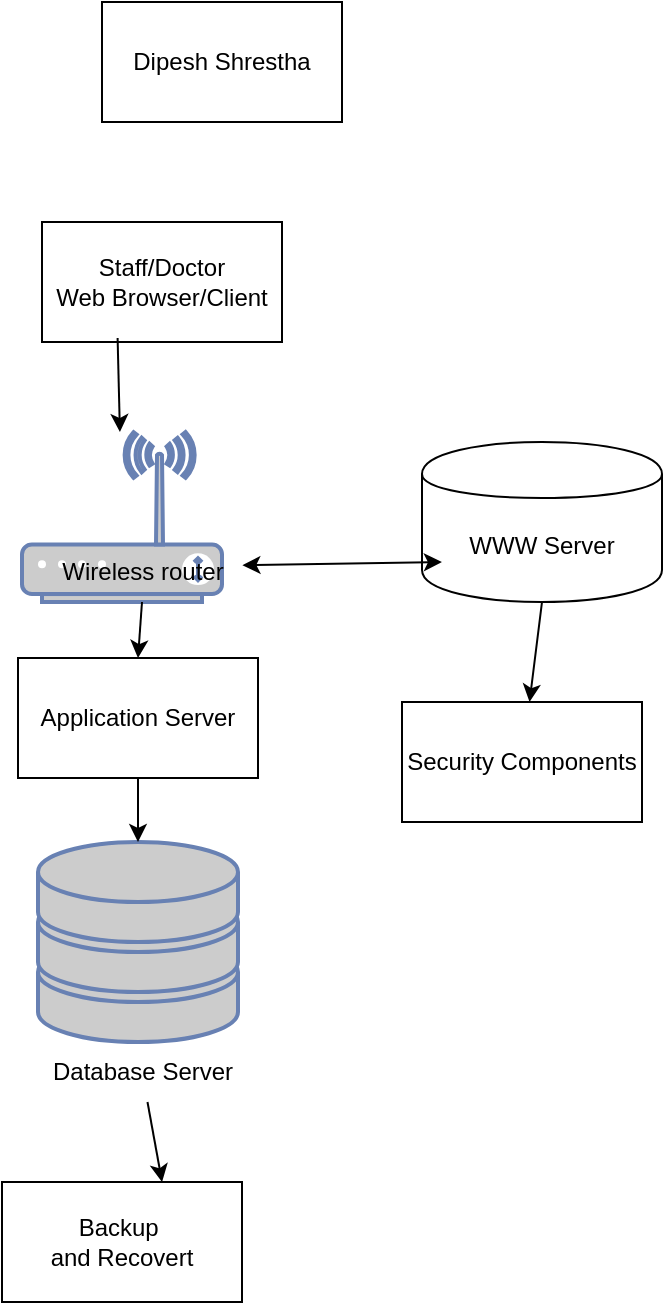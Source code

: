 <mxfile version="24.7.5" pages="2">
  <diagram name="Page-1" id="SSecrFW4ZEcKxnthenai">
    <mxGraphModel dx="1985" dy="955" grid="1" gridSize="10" guides="1" tooltips="1" connect="1" arrows="1" fold="1" page="1" pageScale="1" pageWidth="850" pageHeight="1100" math="0" shadow="0">
      <root>
        <mxCell id="0" />
        <mxCell id="1" parent="0" />
        <mxCell id="wRY4YbZv-F9tHFsJOx9e-1" value="Staff/Doctor&lt;div&gt;Web Browser/Client&lt;/div&gt;" style="rounded=0;whiteSpace=wrap;html=1;" vertex="1" parent="1">
          <mxGeometry x="290" y="170" width="120" height="60" as="geometry" />
        </mxCell>
        <mxCell id="wRY4YbZv-F9tHFsJOx9e-2" value="" style="fontColor=#0066CC;verticalAlign=top;verticalLabelPosition=bottom;labelPosition=center;align=center;html=1;outlineConnect=0;fillColor=#CCCCCC;strokeColor=#6881B3;gradientColor=none;gradientDirection=north;strokeWidth=2;shape=mxgraph.networks.storage;" vertex="1" parent="1">
          <mxGeometry x="288" y="480" width="100" height="100" as="geometry" />
        </mxCell>
        <mxCell id="wRY4YbZv-F9tHFsJOx9e-3" value="" style="fontColor=#0066CC;verticalAlign=top;verticalLabelPosition=bottom;labelPosition=center;align=center;html=1;outlineConnect=0;fillColor=#CCCCCC;strokeColor=#6881B3;gradientColor=none;gradientDirection=north;strokeWidth=2;shape=mxgraph.networks.wireless_modem;" vertex="1" parent="1">
          <mxGeometry x="280" y="275" width="100" height="85" as="geometry" />
        </mxCell>
        <mxCell id="wRY4YbZv-F9tHFsJOx9e-4" value="WWW Server" style="shape=cylinder;whiteSpace=wrap;html=1;boundedLbl=1;backgroundOutline=1;" vertex="1" parent="1">
          <mxGeometry x="480" y="280" width="120" height="80" as="geometry" />
        </mxCell>
        <mxCell id="wRY4YbZv-F9tHFsJOx9e-5" value="Application Server" style="rounded=0;whiteSpace=wrap;html=1;" vertex="1" parent="1">
          <mxGeometry x="278" y="388" width="120" height="60" as="geometry" />
        </mxCell>
        <mxCell id="wRY4YbZv-F9tHFsJOx9e-6" value="Backup&amp;nbsp;&lt;div&gt;and Recovert&lt;/div&gt;" style="rounded=0;whiteSpace=wrap;html=1;" vertex="1" parent="1">
          <mxGeometry x="270" y="650" width="120" height="60" as="geometry" />
        </mxCell>
        <mxCell id="wRY4YbZv-F9tHFsJOx9e-7" value="Database Server" style="text;html=1;align=center;verticalAlign=middle;resizable=0;points=[];autosize=1;strokeColor=none;fillColor=none;" vertex="1" parent="1">
          <mxGeometry x="285" y="580" width="110" height="30" as="geometry" />
        </mxCell>
        <mxCell id="wRY4YbZv-F9tHFsJOx9e-8" value="Wireless router" style="text;html=1;align=center;verticalAlign=middle;resizable=0;points=[];autosize=1;strokeColor=none;fillColor=none;" vertex="1" parent="1">
          <mxGeometry x="290" y="330" width="100" height="30" as="geometry" />
        </mxCell>
        <mxCell id="wRY4YbZv-F9tHFsJOx9e-9" value="Security Components" style="rounded=0;whiteSpace=wrap;html=1;" vertex="1" parent="1">
          <mxGeometry x="470" y="410" width="120" height="60" as="geometry" />
        </mxCell>
        <mxCell id="wRY4YbZv-F9tHFsJOx9e-10" value="" style="endArrow=classic;html=1;rounded=0;exitX=0.315;exitY=0.967;exitDx=0;exitDy=0;exitPerimeter=0;" edge="1" parent="1" source="wRY4YbZv-F9tHFsJOx9e-1" target="wRY4YbZv-F9tHFsJOx9e-3">
          <mxGeometry width="50" height="50" relative="1" as="geometry">
            <mxPoint x="350" y="490" as="sourcePoint" />
            <mxPoint x="400" y="440" as="targetPoint" />
          </mxGeometry>
        </mxCell>
        <mxCell id="wRY4YbZv-F9tHFsJOx9e-11" value="" style="endArrow=classic;html=1;rounded=0;entryX=0.5;entryY=0;entryDx=0;entryDy=0;" edge="1" parent="1" target="wRY4YbZv-F9tHFsJOx9e-5">
          <mxGeometry width="50" height="50" relative="1" as="geometry">
            <mxPoint x="340" y="360" as="sourcePoint" />
            <mxPoint x="339" y="285" as="targetPoint" />
          </mxGeometry>
        </mxCell>
        <mxCell id="wRY4YbZv-F9tHFsJOx9e-12" value="" style="endArrow=classic;html=1;rounded=0;exitX=0.5;exitY=1;exitDx=0;exitDy=0;" edge="1" parent="1" source="wRY4YbZv-F9tHFsJOx9e-5" target="wRY4YbZv-F9tHFsJOx9e-2">
          <mxGeometry width="50" height="50" relative="1" as="geometry">
            <mxPoint x="350" y="370" as="sourcePoint" />
            <mxPoint x="348" y="398" as="targetPoint" />
          </mxGeometry>
        </mxCell>
        <mxCell id="wRY4YbZv-F9tHFsJOx9e-13" value="" style="endArrow=classic;html=1;rounded=0;entryX=0.667;entryY=0;entryDx=0;entryDy=0;entryPerimeter=0;" edge="1" parent="1" source="wRY4YbZv-F9tHFsJOx9e-7" target="wRY4YbZv-F9tHFsJOx9e-6">
          <mxGeometry width="50" height="50" relative="1" as="geometry">
            <mxPoint x="348" y="458" as="sourcePoint" />
            <mxPoint x="348" y="490" as="targetPoint" />
          </mxGeometry>
        </mxCell>
        <mxCell id="wRY4YbZv-F9tHFsJOx9e-14" value="" style="endArrow=classic;startArrow=classic;html=1;rounded=0;exitX=1.002;exitY=0.387;exitDx=0;exitDy=0;exitPerimeter=0;entryX=0.083;entryY=0.75;entryDx=0;entryDy=0;entryPerimeter=0;" edge="1" parent="1" source="wRY4YbZv-F9tHFsJOx9e-8" target="wRY4YbZv-F9tHFsJOx9e-4">
          <mxGeometry width="50" height="50" relative="1" as="geometry">
            <mxPoint x="350" y="490" as="sourcePoint" />
            <mxPoint x="400" y="440" as="targetPoint" />
          </mxGeometry>
        </mxCell>
        <mxCell id="wRY4YbZv-F9tHFsJOx9e-15" value="" style="endArrow=classic;html=1;rounded=0;exitX=0.5;exitY=1;exitDx=0;exitDy=0;" edge="1" parent="1" source="wRY4YbZv-F9tHFsJOx9e-4" target="wRY4YbZv-F9tHFsJOx9e-9">
          <mxGeometry width="50" height="50" relative="1" as="geometry">
            <mxPoint x="353" y="620" as="sourcePoint" />
            <mxPoint x="360" y="660" as="targetPoint" />
          </mxGeometry>
        </mxCell>
        <mxCell id="wRY4YbZv-F9tHFsJOx9e-16" value="Dipesh Shrestha" style="whiteSpace=wrap;html=1;" vertex="1" parent="1">
          <mxGeometry x="320" y="60" width="120" height="60" as="geometry" />
        </mxCell>
      </root>
    </mxGraphModel>
  </diagram>
  <diagram id="QfXjtxWgqSWKgnI9FnFO" name="Page-2">
    <mxGraphModel dx="1358" dy="654" grid="1" gridSize="10" guides="1" tooltips="1" connect="1" arrows="1" fold="1" page="1" pageScale="1" pageWidth="850" pageHeight="1100" math="0" shadow="0">
      <root>
        <mxCell id="0" />
        <mxCell id="1" parent="0" />
        <mxCell id="H1dNTUdtLqShPYR0v1GF-19" value="" style="group" vertex="1" connectable="0" parent="1">
          <mxGeometry x="246" y="90" width="120" height="90" as="geometry" />
        </mxCell>
        <mxCell id="H1dNTUdtLqShPYR0v1GF-1" value="&lt;div&gt;&lt;br&gt;&lt;/div&gt;&lt;div&gt;&lt;br&gt;&lt;/div&gt;Mobile Application&lt;br&gt;(Android/iOS)" style="rounded=0;whiteSpace=wrap;html=1;" vertex="1" parent="H1dNTUdtLqShPYR0v1GF-19">
          <mxGeometry width="120" height="70" as="geometry" />
        </mxCell>
        <mxCell id="H1dNTUdtLqShPYR0v1GF-18" value="" style="endArrow=none;html=1;rounded=0;exitX=0;exitY=0.5;exitDx=0;exitDy=0;entryX=1;entryY=0.5;entryDx=0;entryDy=0;" edge="1" parent="H1dNTUdtLqShPYR0v1GF-19">
          <mxGeometry width="50" height="50" relative="1" as="geometry">
            <mxPoint y="27" as="sourcePoint" />
            <mxPoint x="120" y="27" as="targetPoint" />
          </mxGeometry>
        </mxCell>
        <mxCell id="H1dNTUdtLqShPYR0v1GF-20" value="User Interface" style="text;html=1;align=center;verticalAlign=middle;whiteSpace=wrap;rounded=0;" vertex="1" parent="H1dNTUdtLqShPYR0v1GF-19">
          <mxGeometry x="19" y="3.27" width="85" height="24.55" as="geometry" />
        </mxCell>
        <mxCell id="H1dNTUdtLqShPYR0v1GF-21" value="" style="group" vertex="1" connectable="0" parent="1">
          <mxGeometry x="401" y="100" width="120" height="70" as="geometry" />
        </mxCell>
        <mxCell id="H1dNTUdtLqShPYR0v1GF-22" value="&lt;div&gt;&lt;br&gt;&lt;/div&gt;&lt;div&gt;&lt;br&gt;&lt;/div&gt;(Desktop Access)&lt;div&gt;&lt;/div&gt;" style="rounded=0;whiteSpace=wrap;html=1;" vertex="1" parent="H1dNTUdtLqShPYR0v1GF-21">
          <mxGeometry width="120" height="60" as="geometry" />
        </mxCell>
        <mxCell id="H1dNTUdtLqShPYR0v1GF-23" value="" style="endArrow=none;html=1;rounded=0;exitX=0;exitY=0.5;exitDx=0;exitDy=0;entryX=1;entryY=0.5;entryDx=0;entryDy=0;" edge="1" parent="H1dNTUdtLqShPYR0v1GF-21">
          <mxGeometry width="50" height="50" relative="1" as="geometry">
            <mxPoint y="21" as="sourcePoint" />
            <mxPoint x="120" y="21" as="targetPoint" />
          </mxGeometry>
        </mxCell>
        <mxCell id="H1dNTUdtLqShPYR0v1GF-24" value="Web Portal" style="text;html=1;align=center;verticalAlign=middle;whiteSpace=wrap;rounded=0;" vertex="1" parent="H1dNTUdtLqShPYR0v1GF-21">
          <mxGeometry x="19" y="2.543" width="85" height="19.094" as="geometry" />
        </mxCell>
        <mxCell id="H1dNTUdtLqShPYR0v1GF-25" value="" style="group" vertex="1" connectable="0" parent="1">
          <mxGeometry x="321" y="188" width="130" height="90" as="geometry" />
        </mxCell>
        <mxCell id="H1dNTUdtLqShPYR0v1GF-26" value="&lt;div&gt;&lt;br&gt;&lt;/div&gt;&amp;nbsp;&lt;div&gt;Business Logic&lt;br&gt;API Gateway&lt;div&gt;&lt;/div&gt;&lt;/div&gt;" style="rounded=0;whiteSpace=wrap;html=1;" vertex="1" parent="H1dNTUdtLqShPYR0v1GF-25">
          <mxGeometry width="120" height="70" as="geometry" />
        </mxCell>
        <mxCell id="H1dNTUdtLqShPYR0v1GF-27" value="" style="endArrow=none;html=1;rounded=0;exitX=0;exitY=0.5;exitDx=0;exitDy=0;entryX=1;entryY=0.5;entryDx=0;entryDy=0;" edge="1" parent="H1dNTUdtLqShPYR0v1GF-25">
          <mxGeometry width="50" height="50" relative="1" as="geometry">
            <mxPoint y="27" as="sourcePoint" />
            <mxPoint x="120" y="27" as="targetPoint" />
          </mxGeometry>
        </mxCell>
        <mxCell id="H1dNTUdtLqShPYR0v1GF-28" value="Application Layer" style="text;html=1;align=center;verticalAlign=middle;whiteSpace=wrap;rounded=0;" vertex="1" parent="H1dNTUdtLqShPYR0v1GF-25">
          <mxGeometry x="7" y="3.27" width="111" height="24.55" as="geometry" />
        </mxCell>
        <mxCell id="H1dNTUdtLqShPYR0v1GF-29" value="" style="group" vertex="1" connectable="0" parent="1">
          <mxGeometry x="321" y="292" width="130" height="160" as="geometry" />
        </mxCell>
        <mxCell id="H1dNTUdtLqShPYR0v1GF-30" value="&lt;div&gt;&lt;br&gt;&lt;/div&gt;&lt;div&gt;&lt;br&gt;&lt;/div&gt;Payment Procesing&lt;div&gt;&lt;/div&gt;&lt;div&gt;&lt;/div&gt;&lt;div&gt;Notification Services&lt;br&gt;Database Management&lt;/div&gt;&lt;div&gt;Data Analyrics&lt;/div&gt;" style="rounded=0;whiteSpace=wrap;html=1;" vertex="1" parent="H1dNTUdtLqShPYR0v1GF-29">
          <mxGeometry width="120" height="110" as="geometry" />
        </mxCell>
        <mxCell id="H1dNTUdtLqShPYR0v1GF-31" value="" style="endArrow=none;html=1;rounded=0;exitX=0;exitY=0.5;exitDx=0;exitDy=0;entryX=1;entryY=0.5;entryDx=0;entryDy=0;" edge="1" parent="H1dNTUdtLqShPYR0v1GF-29">
          <mxGeometry width="50" height="50" relative="1" as="geometry">
            <mxPoint y="27" as="sourcePoint" />
            <mxPoint x="120" y="27" as="targetPoint" />
          </mxGeometry>
        </mxCell>
        <mxCell id="H1dNTUdtLqShPYR0v1GF-32" value="Service Layer" style="text;html=1;align=center;verticalAlign=middle;whiteSpace=wrap;rounded=0;" vertex="1" parent="H1dNTUdtLqShPYR0v1GF-29">
          <mxGeometry x="7" y="3.27" width="111" height="24.55" as="geometry" />
        </mxCell>
        <mxCell id="H1dNTUdtLqShPYR0v1GF-34" value="" style="group" vertex="1" connectable="0" parent="1">
          <mxGeometry x="511" y="302" width="110" height="130" as="geometry" />
        </mxCell>
        <mxCell id="H1dNTUdtLqShPYR0v1GF-2" value="" style="fontColor=#0066CC;verticalAlign=top;verticalLabelPosition=bottom;labelPosition=center;align=center;html=1;outlineConnect=0;fillColor=#CCCCCC;strokeColor=#6881B3;gradientColor=none;gradientDirection=north;strokeWidth=2;shape=mxgraph.networks.storage;" vertex="1" parent="H1dNTUdtLqShPYR0v1GF-34">
          <mxGeometry x="3" width="100" height="100" as="geometry" />
        </mxCell>
        <mxCell id="H1dNTUdtLqShPYR0v1GF-7" value="Database Server" style="text;html=1;align=center;verticalAlign=middle;resizable=0;points=[];autosize=1;strokeColor=none;fillColor=none;" vertex="1" parent="H1dNTUdtLqShPYR0v1GF-34">
          <mxGeometry y="100" width="110" height="30" as="geometry" />
        </mxCell>
        <mxCell id="H1dNTUdtLqShPYR0v1GF-35" value="" style="group" vertex="1" connectable="0" parent="1">
          <mxGeometry x="321" y="421" width="130" height="180" as="geometry" />
        </mxCell>
        <mxCell id="H1dNTUdtLqShPYR0v1GF-36" value="Integration Layer" style="rounded=0;whiteSpace=wrap;html=1;" vertex="1" parent="H1dNTUdtLqShPYR0v1GF-35">
          <mxGeometry width="120" height="60" as="geometry" />
        </mxCell>
        <mxCell id="H1dNTUdtLqShPYR0v1GF-41" value="" style="group" vertex="1" connectable="0" parent="H1dNTUdtLqShPYR0v1GF-35">
          <mxGeometry y="90" width="130" height="90" as="geometry" />
        </mxCell>
        <mxCell id="H1dNTUdtLqShPYR0v1GF-42" value="&lt;div&gt;&lt;br&gt;&lt;/div&gt;&lt;div&gt;&lt;br&gt;&lt;/div&gt;Cloud Infrastructure&lt;div&gt;&lt;/div&gt;&lt;div&gt;&lt;/div&gt;&lt;div&gt;Load Balancing&lt;/div&gt;&lt;div&gt;Redundancy&lt;/div&gt;" style="rounded=0;whiteSpace=wrap;html=1;" vertex="1" parent="H1dNTUdtLqShPYR0v1GF-41">
          <mxGeometry width="120" height="80" as="geometry" />
        </mxCell>
        <mxCell id="H1dNTUdtLqShPYR0v1GF-43" value="" style="endArrow=none;html=1;rounded=0;exitX=0;exitY=0.5;exitDx=0;exitDy=0;entryX=1;entryY=0.5;entryDx=0;entryDy=0;" edge="1" parent="H1dNTUdtLqShPYR0v1GF-41">
          <mxGeometry width="50" height="50" relative="1" as="geometry">
            <mxPoint y="27" as="sourcePoint" />
            <mxPoint x="120" y="27" as="targetPoint" />
          </mxGeometry>
        </mxCell>
        <mxCell id="H1dNTUdtLqShPYR0v1GF-44" value="Infrastructure Layer" style="text;html=1;align=center;verticalAlign=middle;whiteSpace=wrap;rounded=0;" vertex="1" parent="H1dNTUdtLqShPYR0v1GF-41">
          <mxGeometry x="7" y="3.27" width="111" height="24.55" as="geometry" />
        </mxCell>
        <mxCell id="H1dNTUdtLqShPYR0v1GF-50" value="" style="endArrow=classic;html=1;rounded=0;entryX=0.426;entryY=-0.044;entryDx=0;entryDy=0;entryPerimeter=0;exitX=0.44;exitY=0.978;exitDx=0;exitDy=0;exitPerimeter=0;" edge="1" parent="H1dNTUdtLqShPYR0v1GF-35" source="H1dNTUdtLqShPYR0v1GF-36" target="H1dNTUdtLqShPYR0v1GF-44">
          <mxGeometry width="50" height="50" relative="1" as="geometry">
            <mxPoint x="70" y="-36" as="sourcePoint" />
            <mxPoint x="70" y="10" as="targetPoint" />
          </mxGeometry>
        </mxCell>
        <mxCell id="H1dNTUdtLqShPYR0v1GF-45" value="" style="endArrow=classic;html=1;rounded=0;" edge="1" parent="1" target="H1dNTUdtLqShPYR0v1GF-28">
          <mxGeometry width="50" height="50" relative="1" as="geometry">
            <mxPoint x="321" y="160" as="sourcePoint" />
            <mxPoint x="471" y="350" as="targetPoint" />
          </mxGeometry>
        </mxCell>
        <mxCell id="H1dNTUdtLqShPYR0v1GF-46" value="" style="endArrow=classic;html=1;rounded=0;exitX=0.351;exitY=1.035;exitDx=0;exitDy=0;exitPerimeter=0;entryX=0.577;entryY=-0.087;entryDx=0;entryDy=0;entryPerimeter=0;" edge="1" parent="1" target="H1dNTUdtLqShPYR0v1GF-28">
          <mxGeometry width="50" height="50" relative="1" as="geometry">
            <mxPoint x="443.12" y="154.1" as="sourcePoint" />
            <mxPoint x="379" y="201" as="targetPoint" />
          </mxGeometry>
        </mxCell>
        <mxCell id="H1dNTUdtLqShPYR0v1GF-47" value="" style="endArrow=classic;html=1;rounded=0;" edge="1" parent="1">
          <mxGeometry width="50" height="50" relative="1" as="geometry">
            <mxPoint x="381" y="258" as="sourcePoint" />
            <mxPoint x="381" y="296" as="targetPoint" />
          </mxGeometry>
        </mxCell>
        <mxCell id="H1dNTUdtLqShPYR0v1GF-48" value="" style="endArrow=classic;html=1;rounded=0;entryX=0.5;entryY=0;entryDx=0;entryDy=0;" edge="1" parent="1" target="H1dNTUdtLqShPYR0v1GF-36">
          <mxGeometry width="50" height="50" relative="1" as="geometry">
            <mxPoint x="381" y="406" as="sourcePoint" />
            <mxPoint x="391" y="306" as="targetPoint" />
          </mxGeometry>
        </mxCell>
        <mxCell id="H1dNTUdtLqShPYR0v1GF-51" value="" style="edgeStyle=orthogonalEdgeStyle;rounded=0;orthogonalLoop=1;jettySize=auto;html=1;" edge="1" parent="1" source="H1dNTUdtLqShPYR0v1GF-30" target="H1dNTUdtLqShPYR0v1GF-36">
          <mxGeometry relative="1" as="geometry" />
        </mxCell>
        <mxCell id="H1dNTUdtLqShPYR0v1GF-53" value="" style="endArrow=classic;html=1;rounded=0;exitX=1;exitY=0.582;exitDx=0;exitDy=0;exitPerimeter=0;entryX=0;entryY=0.5;entryDx=0;entryDy=0;entryPerimeter=0;" edge="1" parent="1" source="H1dNTUdtLqShPYR0v1GF-30" target="H1dNTUdtLqShPYR0v1GF-2">
          <mxGeometry width="50" height="50" relative="1" as="geometry">
            <mxPoint x="453" y="148" as="sourcePoint" />
            <mxPoint x="402" y="183" as="targetPoint" />
          </mxGeometry>
        </mxCell>
      </root>
    </mxGraphModel>
  </diagram>
</mxfile>
